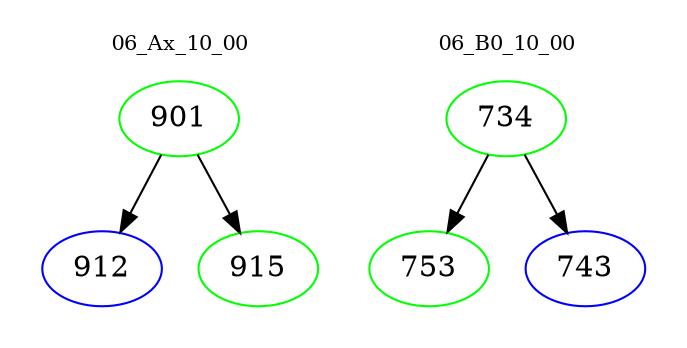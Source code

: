 digraph{
subgraph cluster_0 {
color = white
label = "06_Ax_10_00";
fontsize=10;
T0_901 [label="901", color="green"]
T0_901 -> T0_912 [color="black"]
T0_912 [label="912", color="blue"]
T0_901 -> T0_915 [color="black"]
T0_915 [label="915", color="green"]
}
subgraph cluster_1 {
color = white
label = "06_B0_10_00";
fontsize=10;
T1_734 [label="734", color="green"]
T1_734 -> T1_753 [color="black"]
T1_753 [label="753", color="green"]
T1_734 -> T1_743 [color="black"]
T1_743 [label="743", color="blue"]
}
}
